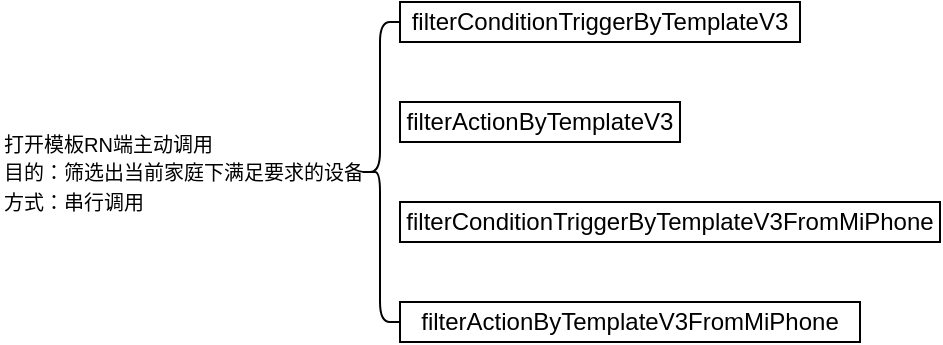 <mxfile version="26.0.2">
  <diagram name="第 1 页" id="qcWDD4BdnjukdQCVl4ap">
    <mxGraphModel dx="989" dy="545" grid="1" gridSize="10" guides="1" tooltips="1" connect="1" arrows="1" fold="1" page="1" pageScale="1" pageWidth="827" pageHeight="1169" math="0" shadow="0">
      <root>
        <mxCell id="0" />
        <mxCell id="1" parent="0" />
        <mxCell id="LGKpaFDRPndn7I6KlxH4-1" value="filterConditionTriggerByTemplateV3" style="rounded=0;whiteSpace=wrap;html=1;" vertex="1" parent="1">
          <mxGeometry x="260" y="140" width="200" height="20" as="geometry" />
        </mxCell>
        <mxCell id="LGKpaFDRPndn7I6KlxH4-2" value="filterActionByTemplateV3" style="rounded=0;whiteSpace=wrap;html=1;" vertex="1" parent="1">
          <mxGeometry x="260" y="190" width="140" height="20" as="geometry" />
        </mxCell>
        <mxCell id="LGKpaFDRPndn7I6KlxH4-3" value="filterConditionTriggerByTemplateV3FromMiPhone" style="rounded=0;whiteSpace=wrap;html=1;" vertex="1" parent="1">
          <mxGeometry x="260" y="240" width="270" height="20" as="geometry" />
        </mxCell>
        <mxCell id="LGKpaFDRPndn7I6KlxH4-4" value="filterActionByTemplateV3FromMiPhone" style="rounded=0;whiteSpace=wrap;html=1;" vertex="1" parent="1">
          <mxGeometry x="260" y="290" width="230" height="20" as="geometry" />
        </mxCell>
        <mxCell id="LGKpaFDRPndn7I6KlxH4-6" value="" style="shape=curlyBracket;whiteSpace=wrap;html=1;rounded=1;labelPosition=left;verticalLabelPosition=middle;align=right;verticalAlign=middle;" vertex="1" parent="1">
          <mxGeometry x="240" y="150" width="20" height="150" as="geometry" />
        </mxCell>
        <mxCell id="LGKpaFDRPndn7I6KlxH4-7" value="&lt;font style=&quot;font-size: 10px;&quot;&gt;打开模板RN端主动调用&lt;br&gt;目的：筛选出当前家庭下满足要求的设备&lt;br&gt;方式：串行调用&lt;/font&gt;" style="text;html=1;align=left;verticalAlign=middle;whiteSpace=wrap;rounded=0;" vertex="1" parent="1">
          <mxGeometry x="60" y="200" width="190" height="50" as="geometry" />
        </mxCell>
      </root>
    </mxGraphModel>
  </diagram>
</mxfile>
